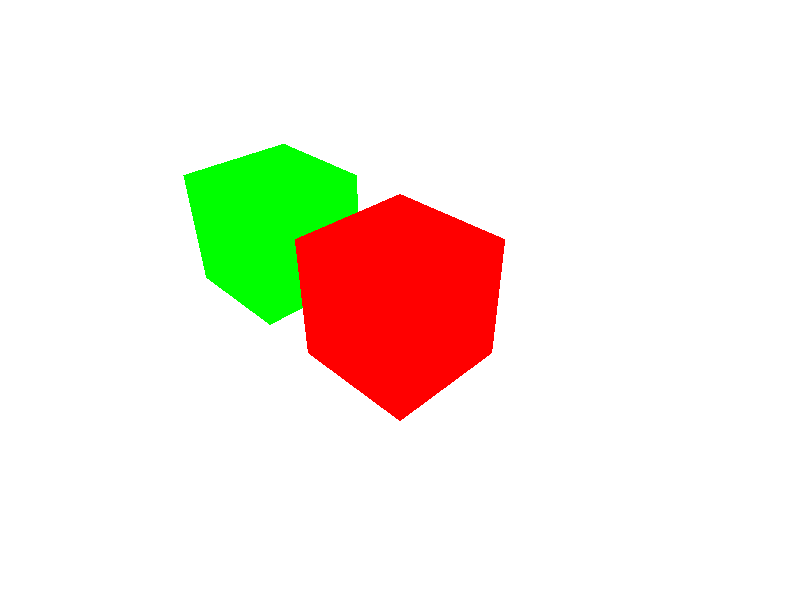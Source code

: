 camera {
  location <3, 3, 3>  
  look_at <0, 0, 0>
}

light_source { <4, 5, -2> color rgb <1, 1, 1> }

plane { <0, 1, 0>, 0 
    texture { pigment { color rgb <1, 1, 1> } }
}

box { <0, 0, 0>, <1, 1, 1>
    texture { pigment { color rgb <1, 0, 0> } }  
}

box { <0, 0, -1.5>, <1, 1, -0.5>
    texture { pigment { color rgb <0, 1, 0> } }
}